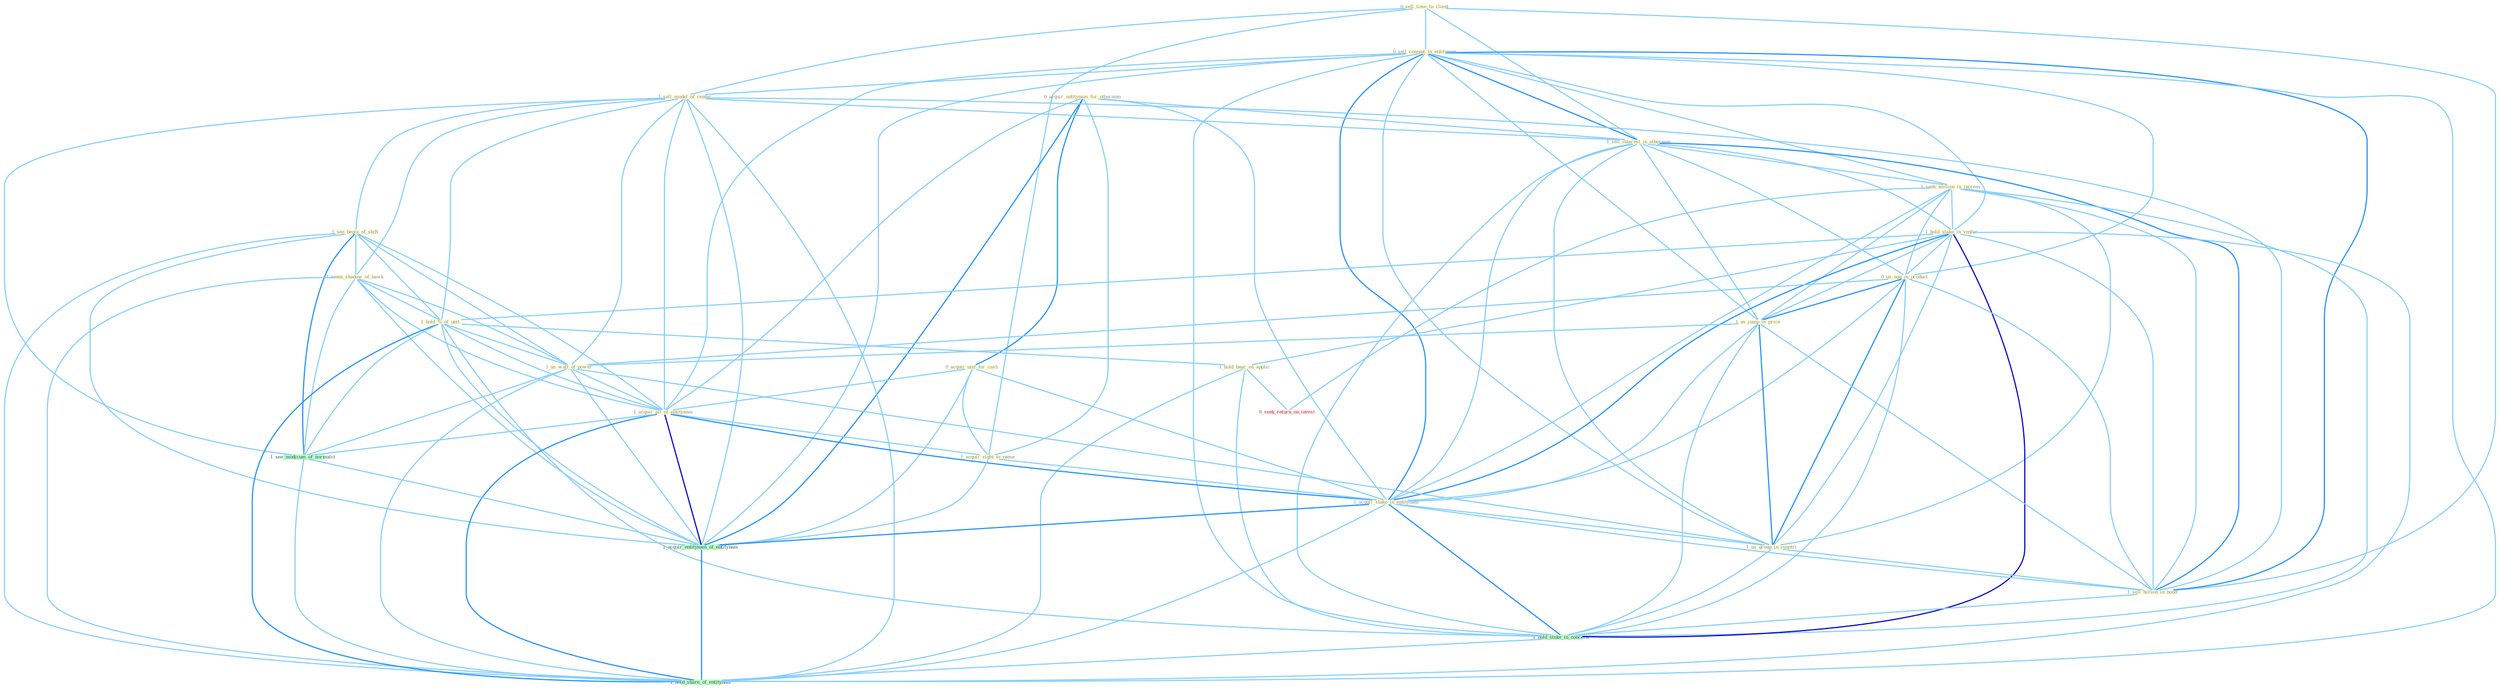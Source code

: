 Graph G{ 
    node
    [shape=polygon,style=filled,width=.5,height=.06,color="#BDFCC9",fixedsize=true,fontsize=4,
    fontcolor="#2f4f4f"];
    {node
    [color="#ffffe0", fontcolor="#8b7d6b"] "0_sell_time_to_client " "0_sell_comput_in_entitynam " "0_acquir_entitynam_for_othernum " "1_sell_model_of_center " "1_see_begin_of_shift " "1_seem_shadow_of_hawk " "1_sell_interest_in_othernum " "1_seek_million_in_increas " "1_hold_stake_in_ventur " "0_us_egg_in_product " "0_acquir_unit_for_cash " "1_hold_%_of_unit " "1_us_jump_in_price " "1_hold_hear_on_applic " "1_us_watt_of_power " "1_acquir_all_of_entitynam " "1_acquir_right_to_name " "1_acquir_stake_in_entitynam " "1_us_group_in_countri " "1_sell_billion_in_bond "}
{node [color="#fff0f5", fontcolor="#b22222"] "0_seek_return_on_invest "}
edge [color="#B0E2FF"];

	"0_sell_time_to_client " -- "0_sell_comput_in_entitynam " [w="1", color="#87cefa" ];
	"0_sell_time_to_client " -- "1_sell_model_of_center " [w="1", color="#87cefa" ];
	"0_sell_time_to_client " -- "1_sell_interest_in_othernum " [w="1", color="#87cefa" ];
	"0_sell_time_to_client " -- "1_acquir_right_to_name " [w="1", color="#87cefa" ];
	"0_sell_time_to_client " -- "1_sell_billion_in_bond " [w="1", color="#87cefa" ];
	"0_sell_comput_in_entitynam " -- "1_sell_model_of_center " [w="1", color="#87cefa" ];
	"0_sell_comput_in_entitynam " -- "1_sell_interest_in_othernum " [w="2", color="#1e90ff" , len=0.8];
	"0_sell_comput_in_entitynam " -- "1_seek_million_in_increas " [w="1", color="#87cefa" ];
	"0_sell_comput_in_entitynam " -- "1_hold_stake_in_ventur " [w="1", color="#87cefa" ];
	"0_sell_comput_in_entitynam " -- "0_us_egg_in_product " [w="1", color="#87cefa" ];
	"0_sell_comput_in_entitynam " -- "1_us_jump_in_price " [w="1", color="#87cefa" ];
	"0_sell_comput_in_entitynam " -- "1_acquir_all_of_entitynam " [w="1", color="#87cefa" ];
	"0_sell_comput_in_entitynam " -- "1_acquir_stake_in_entitynam " [w="2", color="#1e90ff" , len=0.8];
	"0_sell_comput_in_entitynam " -- "1_us_group_in_countri " [w="1", color="#87cefa" ];
	"0_sell_comput_in_entitynam " -- "1_sell_billion_in_bond " [w="2", color="#1e90ff" , len=0.8];
	"0_sell_comput_in_entitynam " -- "1_hold_stake_in_concern " [w="1", color="#87cefa" ];
	"0_sell_comput_in_entitynam " -- "1_acquir_entitynam_of_entitynam " [w="1", color="#87cefa" ];
	"0_sell_comput_in_entitynam " -- "1_hold_share_of_entitynam " [w="1", color="#87cefa" ];
	"0_acquir_entitynam_for_othernum " -- "1_sell_interest_in_othernum " [w="1", color="#87cefa" ];
	"0_acquir_entitynam_for_othernum " -- "0_acquir_unit_for_cash " [w="2", color="#1e90ff" , len=0.8];
	"0_acquir_entitynam_for_othernum " -- "1_acquir_all_of_entitynam " [w="1", color="#87cefa" ];
	"0_acquir_entitynam_for_othernum " -- "1_acquir_right_to_name " [w="1", color="#87cefa" ];
	"0_acquir_entitynam_for_othernum " -- "1_acquir_stake_in_entitynam " [w="1", color="#87cefa" ];
	"0_acquir_entitynam_for_othernum " -- "1_acquir_entitynam_of_entitynam " [w="2", color="#1e90ff" , len=0.8];
	"1_sell_model_of_center " -- "1_see_begin_of_shift " [w="1", color="#87cefa" ];
	"1_sell_model_of_center " -- "1_seem_shadow_of_hawk " [w="1", color="#87cefa" ];
	"1_sell_model_of_center " -- "1_sell_interest_in_othernum " [w="1", color="#87cefa" ];
	"1_sell_model_of_center " -- "1_hold_%_of_unit " [w="1", color="#87cefa" ];
	"1_sell_model_of_center " -- "1_us_watt_of_power " [w="1", color="#87cefa" ];
	"1_sell_model_of_center " -- "1_acquir_all_of_entitynam " [w="1", color="#87cefa" ];
	"1_sell_model_of_center " -- "1_sell_billion_in_bond " [w="1", color="#87cefa" ];
	"1_sell_model_of_center " -- "1_see_modicum_of_normalci " [w="1", color="#87cefa" ];
	"1_sell_model_of_center " -- "1_acquir_entitynam_of_entitynam " [w="1", color="#87cefa" ];
	"1_sell_model_of_center " -- "1_hold_share_of_entitynam " [w="1", color="#87cefa" ];
	"1_see_begin_of_shift " -- "1_seem_shadow_of_hawk " [w="1", color="#87cefa" ];
	"1_see_begin_of_shift " -- "1_hold_%_of_unit " [w="1", color="#87cefa" ];
	"1_see_begin_of_shift " -- "1_us_watt_of_power " [w="1", color="#87cefa" ];
	"1_see_begin_of_shift " -- "1_acquir_all_of_entitynam " [w="1", color="#87cefa" ];
	"1_see_begin_of_shift " -- "1_see_modicum_of_normalci " [w="2", color="#1e90ff" , len=0.8];
	"1_see_begin_of_shift " -- "1_acquir_entitynam_of_entitynam " [w="1", color="#87cefa" ];
	"1_see_begin_of_shift " -- "1_hold_share_of_entitynam " [w="1", color="#87cefa" ];
	"1_seem_shadow_of_hawk " -- "1_hold_%_of_unit " [w="1", color="#87cefa" ];
	"1_seem_shadow_of_hawk " -- "1_us_watt_of_power " [w="1", color="#87cefa" ];
	"1_seem_shadow_of_hawk " -- "1_acquir_all_of_entitynam " [w="1", color="#87cefa" ];
	"1_seem_shadow_of_hawk " -- "1_see_modicum_of_normalci " [w="1", color="#87cefa" ];
	"1_seem_shadow_of_hawk " -- "1_acquir_entitynam_of_entitynam " [w="1", color="#87cefa" ];
	"1_seem_shadow_of_hawk " -- "1_hold_share_of_entitynam " [w="1", color="#87cefa" ];
	"1_sell_interest_in_othernum " -- "1_seek_million_in_increas " [w="1", color="#87cefa" ];
	"1_sell_interest_in_othernum " -- "1_hold_stake_in_ventur " [w="1", color="#87cefa" ];
	"1_sell_interest_in_othernum " -- "0_us_egg_in_product " [w="1", color="#87cefa" ];
	"1_sell_interest_in_othernum " -- "1_us_jump_in_price " [w="1", color="#87cefa" ];
	"1_sell_interest_in_othernum " -- "1_acquir_stake_in_entitynam " [w="1", color="#87cefa" ];
	"1_sell_interest_in_othernum " -- "1_us_group_in_countri " [w="1", color="#87cefa" ];
	"1_sell_interest_in_othernum " -- "1_sell_billion_in_bond " [w="2", color="#1e90ff" , len=0.8];
	"1_sell_interest_in_othernum " -- "1_hold_stake_in_concern " [w="1", color="#87cefa" ];
	"1_seek_million_in_increas " -- "1_hold_stake_in_ventur " [w="1", color="#87cefa" ];
	"1_seek_million_in_increas " -- "0_us_egg_in_product " [w="1", color="#87cefa" ];
	"1_seek_million_in_increas " -- "1_us_jump_in_price " [w="1", color="#87cefa" ];
	"1_seek_million_in_increas " -- "1_acquir_stake_in_entitynam " [w="1", color="#87cefa" ];
	"1_seek_million_in_increas " -- "1_us_group_in_countri " [w="1", color="#87cefa" ];
	"1_seek_million_in_increas " -- "1_sell_billion_in_bond " [w="1", color="#87cefa" ];
	"1_seek_million_in_increas " -- "1_hold_stake_in_concern " [w="1", color="#87cefa" ];
	"1_seek_million_in_increas " -- "0_seek_return_on_invest " [w="1", color="#87cefa" ];
	"1_hold_stake_in_ventur " -- "0_us_egg_in_product " [w="1", color="#87cefa" ];
	"1_hold_stake_in_ventur " -- "1_hold_%_of_unit " [w="1", color="#87cefa" ];
	"1_hold_stake_in_ventur " -- "1_us_jump_in_price " [w="1", color="#87cefa" ];
	"1_hold_stake_in_ventur " -- "1_hold_hear_on_applic " [w="1", color="#87cefa" ];
	"1_hold_stake_in_ventur " -- "1_acquir_stake_in_entitynam " [w="2", color="#1e90ff" , len=0.8];
	"1_hold_stake_in_ventur " -- "1_us_group_in_countri " [w="1", color="#87cefa" ];
	"1_hold_stake_in_ventur " -- "1_sell_billion_in_bond " [w="1", color="#87cefa" ];
	"1_hold_stake_in_ventur " -- "1_hold_stake_in_concern " [w="3", color="#0000cd" , len=0.6];
	"1_hold_stake_in_ventur " -- "1_hold_share_of_entitynam " [w="1", color="#87cefa" ];
	"0_us_egg_in_product " -- "1_us_jump_in_price " [w="2", color="#1e90ff" , len=0.8];
	"0_us_egg_in_product " -- "1_us_watt_of_power " [w="1", color="#87cefa" ];
	"0_us_egg_in_product " -- "1_acquir_stake_in_entitynam " [w="1", color="#87cefa" ];
	"0_us_egg_in_product " -- "1_us_group_in_countri " [w="2", color="#1e90ff" , len=0.8];
	"0_us_egg_in_product " -- "1_sell_billion_in_bond " [w="1", color="#87cefa" ];
	"0_us_egg_in_product " -- "1_hold_stake_in_concern " [w="1", color="#87cefa" ];
	"0_acquir_unit_for_cash " -- "1_acquir_all_of_entitynam " [w="1", color="#87cefa" ];
	"0_acquir_unit_for_cash " -- "1_acquir_right_to_name " [w="1", color="#87cefa" ];
	"0_acquir_unit_for_cash " -- "1_acquir_stake_in_entitynam " [w="1", color="#87cefa" ];
	"0_acquir_unit_for_cash " -- "1_acquir_entitynam_of_entitynam " [w="1", color="#87cefa" ];
	"1_hold_%_of_unit " -- "1_hold_hear_on_applic " [w="1", color="#87cefa" ];
	"1_hold_%_of_unit " -- "1_us_watt_of_power " [w="1", color="#87cefa" ];
	"1_hold_%_of_unit " -- "1_acquir_all_of_entitynam " [w="1", color="#87cefa" ];
	"1_hold_%_of_unit " -- "1_hold_stake_in_concern " [w="1", color="#87cefa" ];
	"1_hold_%_of_unit " -- "1_see_modicum_of_normalci " [w="1", color="#87cefa" ];
	"1_hold_%_of_unit " -- "1_acquir_entitynam_of_entitynam " [w="1", color="#87cefa" ];
	"1_hold_%_of_unit " -- "1_hold_share_of_entitynam " [w="2", color="#1e90ff" , len=0.8];
	"1_us_jump_in_price " -- "1_us_watt_of_power " [w="1", color="#87cefa" ];
	"1_us_jump_in_price " -- "1_acquir_stake_in_entitynam " [w="1", color="#87cefa" ];
	"1_us_jump_in_price " -- "1_us_group_in_countri " [w="2", color="#1e90ff" , len=0.8];
	"1_us_jump_in_price " -- "1_sell_billion_in_bond " [w="1", color="#87cefa" ];
	"1_us_jump_in_price " -- "1_hold_stake_in_concern " [w="1", color="#87cefa" ];
	"1_hold_hear_on_applic " -- "1_hold_stake_in_concern " [w="1", color="#87cefa" ];
	"1_hold_hear_on_applic " -- "0_seek_return_on_invest " [w="1", color="#87cefa" ];
	"1_hold_hear_on_applic " -- "1_hold_share_of_entitynam " [w="1", color="#87cefa" ];
	"1_us_watt_of_power " -- "1_acquir_all_of_entitynam " [w="1", color="#87cefa" ];
	"1_us_watt_of_power " -- "1_us_group_in_countri " [w="1", color="#87cefa" ];
	"1_us_watt_of_power " -- "1_see_modicum_of_normalci " [w="1", color="#87cefa" ];
	"1_us_watt_of_power " -- "1_acquir_entitynam_of_entitynam " [w="1", color="#87cefa" ];
	"1_us_watt_of_power " -- "1_hold_share_of_entitynam " [w="1", color="#87cefa" ];
	"1_acquir_all_of_entitynam " -- "1_acquir_right_to_name " [w="1", color="#87cefa" ];
	"1_acquir_all_of_entitynam " -- "1_acquir_stake_in_entitynam " [w="2", color="#1e90ff" , len=0.8];
	"1_acquir_all_of_entitynam " -- "1_see_modicum_of_normalci " [w="1", color="#87cefa" ];
	"1_acquir_all_of_entitynam " -- "1_acquir_entitynam_of_entitynam " [w="3", color="#0000cd" , len=0.6];
	"1_acquir_all_of_entitynam " -- "1_hold_share_of_entitynam " [w="2", color="#1e90ff" , len=0.8];
	"1_acquir_right_to_name " -- "1_acquir_stake_in_entitynam " [w="1", color="#87cefa" ];
	"1_acquir_right_to_name " -- "1_acquir_entitynam_of_entitynam " [w="1", color="#87cefa" ];
	"1_acquir_stake_in_entitynam " -- "1_us_group_in_countri " [w="1", color="#87cefa" ];
	"1_acquir_stake_in_entitynam " -- "1_sell_billion_in_bond " [w="1", color="#87cefa" ];
	"1_acquir_stake_in_entitynam " -- "1_hold_stake_in_concern " [w="2", color="#1e90ff" , len=0.8];
	"1_acquir_stake_in_entitynam " -- "1_acquir_entitynam_of_entitynam " [w="2", color="#1e90ff" , len=0.8];
	"1_acquir_stake_in_entitynam " -- "1_hold_share_of_entitynam " [w="1", color="#87cefa" ];
	"1_us_group_in_countri " -- "1_sell_billion_in_bond " [w="1", color="#87cefa" ];
	"1_us_group_in_countri " -- "1_hold_stake_in_concern " [w="1", color="#87cefa" ];
	"1_sell_billion_in_bond " -- "1_hold_stake_in_concern " [w="1", color="#87cefa" ];
	"1_hold_stake_in_concern " -- "1_hold_share_of_entitynam " [w="1", color="#87cefa" ];
	"1_see_modicum_of_normalci " -- "1_acquir_entitynam_of_entitynam " [w="1", color="#87cefa" ];
	"1_see_modicum_of_normalci " -- "1_hold_share_of_entitynam " [w="1", color="#87cefa" ];
	"1_acquir_entitynam_of_entitynam " -- "1_hold_share_of_entitynam " [w="2", color="#1e90ff" , len=0.8];
}